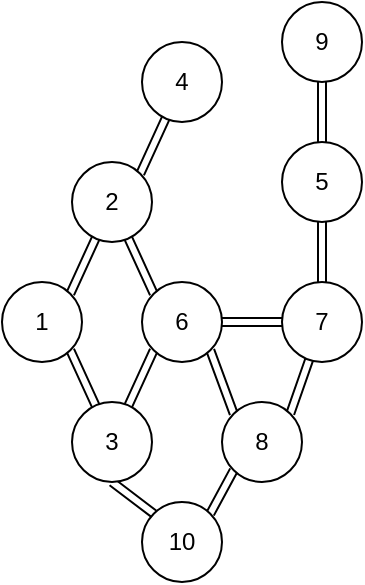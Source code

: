 <mxfile version="14.6.9" type="device"><diagram id="PZN-o6GKspuMt3f82YIV" name="Page-1"><mxGraphModel dx="387" dy="569" grid="1" gridSize="10" guides="1" tooltips="1" connect="1" arrows="1" fold="1" page="1" pageScale="1" pageWidth="850" pageHeight="1100" math="0" shadow="0"><root><mxCell id="0"/><mxCell id="1" parent="0"/><mxCell id="xuSq45cPD34uMy-DTNis-12" style="rounded=0;orthogonalLoop=1;jettySize=auto;html=1;exitX=1;exitY=0;exitDx=0;exitDy=0;shape=link;" edge="1" parent="1" source="xuSq45cPD34uMy-DTNis-1" target="xuSq45cPD34uMy-DTNis-2"><mxGeometry relative="1" as="geometry"/></mxCell><mxCell id="xuSq45cPD34uMy-DTNis-14" style="edgeStyle=none;shape=link;rounded=0;orthogonalLoop=1;jettySize=auto;html=1;exitX=1;exitY=1;exitDx=0;exitDy=0;" edge="1" parent="1" source="xuSq45cPD34uMy-DTNis-1" target="xuSq45cPD34uMy-DTNis-5"><mxGeometry relative="1" as="geometry"/></mxCell><mxCell id="xuSq45cPD34uMy-DTNis-1" value="1" style="ellipse;whiteSpace=wrap;html=1;aspect=fixed;" vertex="1" parent="1"><mxGeometry x="370" y="260" width="40" height="40" as="geometry"/></mxCell><mxCell id="xuSq45cPD34uMy-DTNis-13" style="edgeStyle=none;shape=link;rounded=0;orthogonalLoop=1;jettySize=auto;html=1;exitX=1;exitY=0;exitDx=0;exitDy=0;" edge="1" parent="1" source="xuSq45cPD34uMy-DTNis-2" target="xuSq45cPD34uMy-DTNis-3"><mxGeometry relative="1" as="geometry"/></mxCell><mxCell id="xuSq45cPD34uMy-DTNis-2" value="2" style="ellipse;whiteSpace=wrap;html=1;aspect=fixed;" vertex="1" parent="1"><mxGeometry x="405" y="200" width="40" height="40" as="geometry"/></mxCell><mxCell id="xuSq45cPD34uMy-DTNis-3" value="4" style="ellipse;whiteSpace=wrap;html=1;aspect=fixed;" vertex="1" parent="1"><mxGeometry x="440" y="140" width="40" height="40" as="geometry"/></mxCell><mxCell id="xuSq45cPD34uMy-DTNis-15" style="edgeStyle=none;shape=link;rounded=0;orthogonalLoop=1;jettySize=auto;html=1;exitX=0;exitY=0;exitDx=0;exitDy=0;" edge="1" parent="1" source="xuSq45cPD34uMy-DTNis-4" target="xuSq45cPD34uMy-DTNis-2"><mxGeometry relative="1" as="geometry"/></mxCell><mxCell id="xuSq45cPD34uMy-DTNis-20" style="edgeStyle=none;shape=link;rounded=0;orthogonalLoop=1;jettySize=auto;html=1;exitX=1;exitY=1;exitDx=0;exitDy=0;entryX=0;entryY=0;entryDx=0;entryDy=0;" edge="1" parent="1" source="xuSq45cPD34uMy-DTNis-4" target="xuSq45cPD34uMy-DTNis-8"><mxGeometry relative="1" as="geometry"/></mxCell><mxCell id="xuSq45cPD34uMy-DTNis-21" style="edgeStyle=none;shape=link;rounded=0;orthogonalLoop=1;jettySize=auto;html=1;exitX=0;exitY=1;exitDx=0;exitDy=0;" edge="1" parent="1" source="xuSq45cPD34uMy-DTNis-4" target="xuSq45cPD34uMy-DTNis-5"><mxGeometry relative="1" as="geometry"/></mxCell><mxCell id="xuSq45cPD34uMy-DTNis-25" style="edgeStyle=none;shape=link;rounded=0;orthogonalLoop=1;jettySize=auto;html=1;exitX=1;exitY=0.5;exitDx=0;exitDy=0;entryX=0;entryY=0.5;entryDx=0;entryDy=0;" edge="1" parent="1" source="xuSq45cPD34uMy-DTNis-4" target="xuSq45cPD34uMy-DTNis-9"><mxGeometry relative="1" as="geometry"/></mxCell><mxCell id="xuSq45cPD34uMy-DTNis-4" value="6" style="ellipse;whiteSpace=wrap;html=1;aspect=fixed;" vertex="1" parent="1"><mxGeometry x="440" y="260" width="40" height="40" as="geometry"/></mxCell><mxCell id="xuSq45cPD34uMy-DTNis-18" style="edgeStyle=none;shape=link;rounded=0;orthogonalLoop=1;jettySize=auto;html=1;exitX=0.5;exitY=1;exitDx=0;exitDy=0;entryX=0;entryY=0;entryDx=0;entryDy=0;" edge="1" parent="1" source="xuSq45cPD34uMy-DTNis-5" target="xuSq45cPD34uMy-DTNis-7"><mxGeometry relative="1" as="geometry"/></mxCell><mxCell id="xuSq45cPD34uMy-DTNis-5" value="3" style="ellipse;whiteSpace=wrap;html=1;aspect=fixed;" vertex="1" parent="1"><mxGeometry x="405" y="320" width="40" height="40" as="geometry"/></mxCell><mxCell id="xuSq45cPD34uMy-DTNis-19" style="edgeStyle=none;shape=link;rounded=0;orthogonalLoop=1;jettySize=auto;html=1;exitX=1;exitY=0;exitDx=0;exitDy=0;entryX=0;entryY=1;entryDx=0;entryDy=0;" edge="1" parent="1" source="xuSq45cPD34uMy-DTNis-7" target="xuSq45cPD34uMy-DTNis-8"><mxGeometry relative="1" as="geometry"/></mxCell><mxCell id="xuSq45cPD34uMy-DTNis-7" value="10" style="ellipse;whiteSpace=wrap;html=1;aspect=fixed;" vertex="1" parent="1"><mxGeometry x="440" y="370" width="40" height="40" as="geometry"/></mxCell><mxCell id="xuSq45cPD34uMy-DTNis-26" style="edgeStyle=none;shape=link;rounded=0;orthogonalLoop=1;jettySize=auto;html=1;exitX=1;exitY=0;exitDx=0;exitDy=0;" edge="1" parent="1" source="xuSq45cPD34uMy-DTNis-8" target="xuSq45cPD34uMy-DTNis-9"><mxGeometry relative="1" as="geometry"/></mxCell><mxCell id="xuSq45cPD34uMy-DTNis-8" value="8" style="ellipse;whiteSpace=wrap;html=1;aspect=fixed;" vertex="1" parent="1"><mxGeometry x="480" y="320" width="40" height="40" as="geometry"/></mxCell><mxCell id="xuSq45cPD34uMy-DTNis-9" value="7" style="ellipse;whiteSpace=wrap;html=1;aspect=fixed;" vertex="1" parent="1"><mxGeometry x="510" y="260" width="40" height="40" as="geometry"/></mxCell><mxCell id="xuSq45cPD34uMy-DTNis-23" style="edgeStyle=none;shape=link;rounded=0;orthogonalLoop=1;jettySize=auto;html=1;exitX=0.5;exitY=1;exitDx=0;exitDy=0;" edge="1" parent="1" source="xuSq45cPD34uMy-DTNis-10" target="xuSq45cPD34uMy-DTNis-9"><mxGeometry relative="1" as="geometry"/></mxCell><mxCell id="xuSq45cPD34uMy-DTNis-10" value="5" style="ellipse;whiteSpace=wrap;html=1;aspect=fixed;" vertex="1" parent="1"><mxGeometry x="510" y="190" width="40" height="40" as="geometry"/></mxCell><mxCell id="xuSq45cPD34uMy-DTNis-22" style="edgeStyle=none;shape=link;rounded=0;orthogonalLoop=1;jettySize=auto;html=1;exitX=0.5;exitY=1;exitDx=0;exitDy=0;" edge="1" parent="1" source="xuSq45cPD34uMy-DTNis-11" target="xuSq45cPD34uMy-DTNis-10"><mxGeometry relative="1" as="geometry"/></mxCell><mxCell id="xuSq45cPD34uMy-DTNis-11" value="9" style="ellipse;whiteSpace=wrap;html=1;aspect=fixed;" vertex="1" parent="1"><mxGeometry x="510" y="120" width="40" height="40" as="geometry"/></mxCell></root></mxGraphModel></diagram></mxfile>